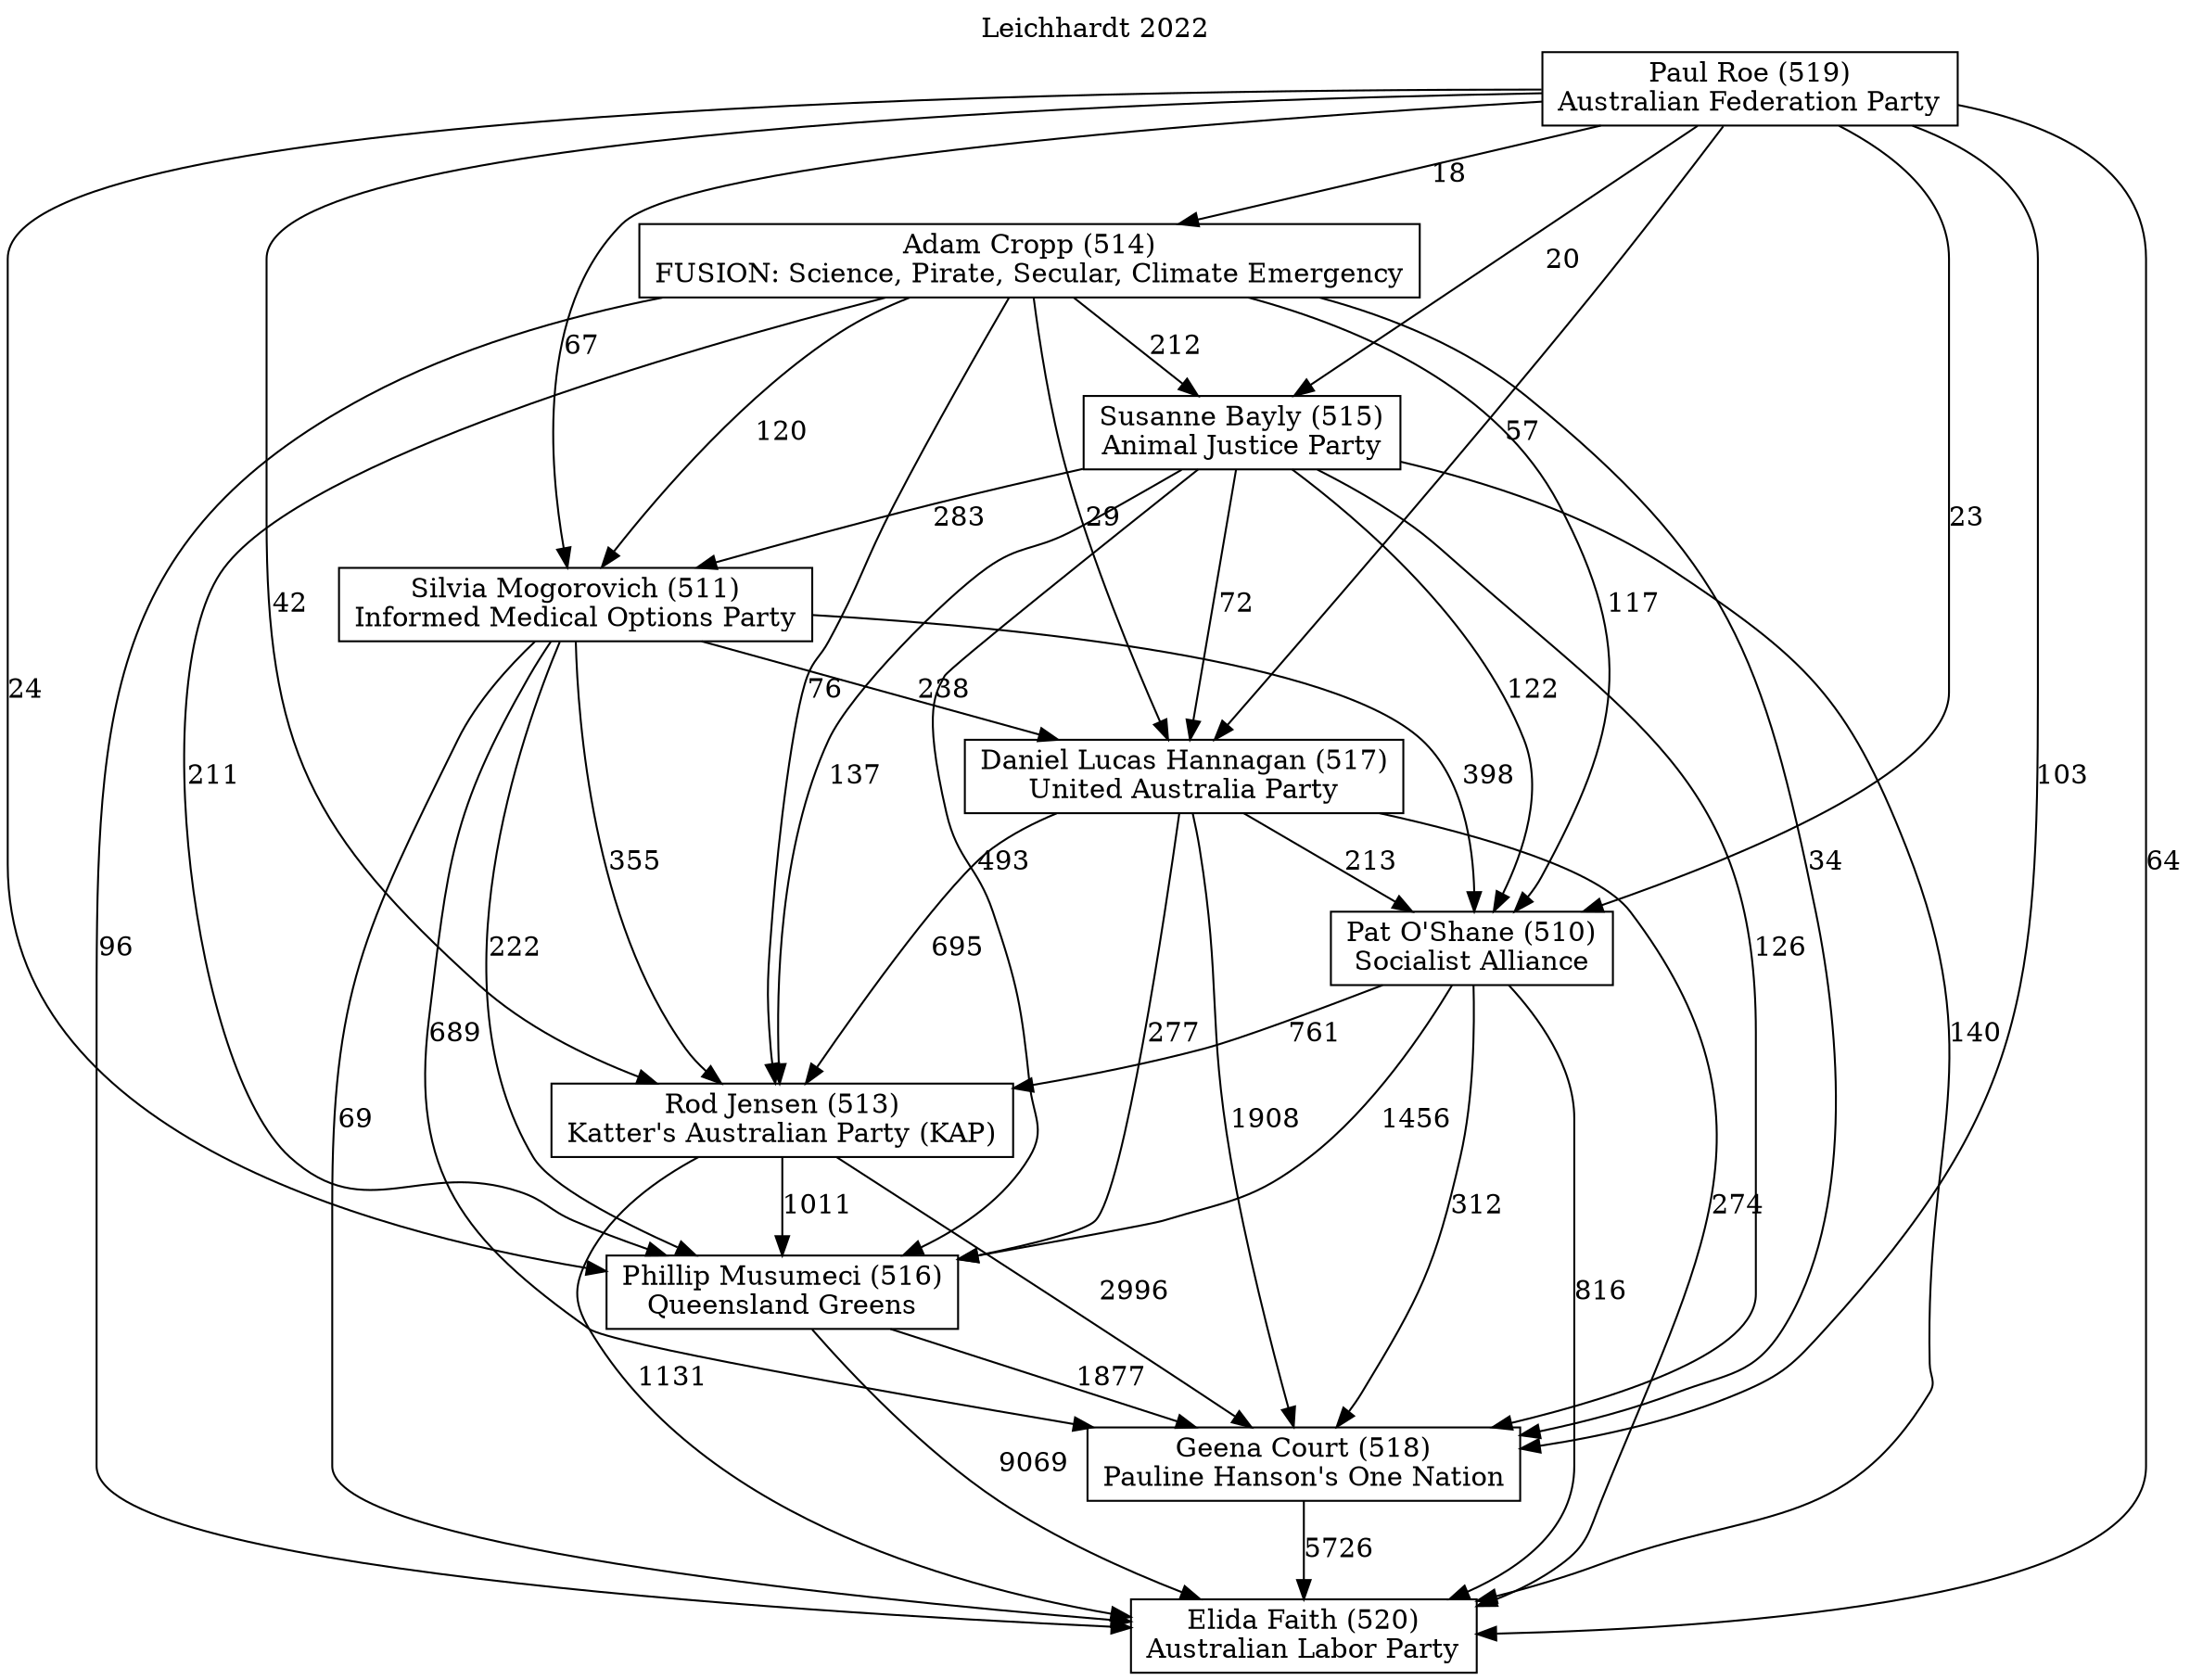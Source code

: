 // House preference flow
digraph "Elida Faith (520)_Leichhardt_2022" {
	graph [label="Leichhardt 2022" labelloc=t mclimit=10]
	node [shape=box]
	"Elida Faith (520)" [label="Elida Faith (520)
Australian Labor Party"]
	"Geena Court (518)" [label="Geena Court (518)
Pauline Hanson's One Nation"]
	"Phillip Musumeci (516)" [label="Phillip Musumeci (516)
Queensland Greens"]
	"Rod Jensen (513)" [label="Rod Jensen (513)
Katter's Australian Party (KAP)"]
	"Pat O'Shane (510)" [label="Pat O'Shane (510)
Socialist Alliance"]
	"Daniel Lucas Hannagan (517)" [label="Daniel Lucas Hannagan (517)
United Australia Party"]
	"Silvia Mogorovich (511)" [label="Silvia Mogorovich (511)
Informed Medical Options Party"]
	"Susanne Bayly (515)" [label="Susanne Bayly (515)
Animal Justice Party"]
	"Adam Cropp (514)" [label="Adam Cropp (514)
FUSION: Science, Pirate, Secular, Climate Emergency"]
	"Paul Roe (519)" [label="Paul Roe (519)
Australian Federation Party"]
	"Geena Court (518)" -> "Elida Faith (520)" [label=5726]
	"Phillip Musumeci (516)" -> "Geena Court (518)" [label=1877]
	"Rod Jensen (513)" -> "Phillip Musumeci (516)" [label=1011]
	"Pat O'Shane (510)" -> "Rod Jensen (513)" [label=761]
	"Daniel Lucas Hannagan (517)" -> "Pat O'Shane (510)" [label=213]
	"Silvia Mogorovich (511)" -> "Daniel Lucas Hannagan (517)" [label=238]
	"Susanne Bayly (515)" -> "Silvia Mogorovich (511)" [label=283]
	"Adam Cropp (514)" -> "Susanne Bayly (515)" [label=212]
	"Paul Roe (519)" -> "Adam Cropp (514)" [label=18]
	"Phillip Musumeci (516)" -> "Elida Faith (520)" [label=9069]
	"Rod Jensen (513)" -> "Elida Faith (520)" [label=1131]
	"Pat O'Shane (510)" -> "Elida Faith (520)" [label=816]
	"Daniel Lucas Hannagan (517)" -> "Elida Faith (520)" [label=274]
	"Silvia Mogorovich (511)" -> "Elida Faith (520)" [label=69]
	"Susanne Bayly (515)" -> "Elida Faith (520)" [label=140]
	"Adam Cropp (514)" -> "Elida Faith (520)" [label=96]
	"Paul Roe (519)" -> "Elida Faith (520)" [label=64]
	"Paul Roe (519)" -> "Susanne Bayly (515)" [label=20]
	"Adam Cropp (514)" -> "Silvia Mogorovich (511)" [label=120]
	"Paul Roe (519)" -> "Silvia Mogorovich (511)" [label=67]
	"Susanne Bayly (515)" -> "Daniel Lucas Hannagan (517)" [label=72]
	"Adam Cropp (514)" -> "Daniel Lucas Hannagan (517)" [label=29]
	"Paul Roe (519)" -> "Daniel Lucas Hannagan (517)" [label=57]
	"Silvia Mogorovich (511)" -> "Pat O'Shane (510)" [label=398]
	"Susanne Bayly (515)" -> "Pat O'Shane (510)" [label=122]
	"Adam Cropp (514)" -> "Pat O'Shane (510)" [label=117]
	"Paul Roe (519)" -> "Pat O'Shane (510)" [label=23]
	"Daniel Lucas Hannagan (517)" -> "Rod Jensen (513)" [label=695]
	"Silvia Mogorovich (511)" -> "Rod Jensen (513)" [label=355]
	"Susanne Bayly (515)" -> "Rod Jensen (513)" [label=137]
	"Adam Cropp (514)" -> "Rod Jensen (513)" [label=76]
	"Paul Roe (519)" -> "Rod Jensen (513)" [label=42]
	"Pat O'Shane (510)" -> "Phillip Musumeci (516)" [label=1456]
	"Daniel Lucas Hannagan (517)" -> "Phillip Musumeci (516)" [label=277]
	"Silvia Mogorovich (511)" -> "Phillip Musumeci (516)" [label=222]
	"Susanne Bayly (515)" -> "Phillip Musumeci (516)" [label=493]
	"Adam Cropp (514)" -> "Phillip Musumeci (516)" [label=211]
	"Paul Roe (519)" -> "Phillip Musumeci (516)" [label=24]
	"Rod Jensen (513)" -> "Geena Court (518)" [label=2996]
	"Pat O'Shane (510)" -> "Geena Court (518)" [label=312]
	"Daniel Lucas Hannagan (517)" -> "Geena Court (518)" [label=1908]
	"Silvia Mogorovich (511)" -> "Geena Court (518)" [label=689]
	"Susanne Bayly (515)" -> "Geena Court (518)" [label=126]
	"Adam Cropp (514)" -> "Geena Court (518)" [label=34]
	"Paul Roe (519)" -> "Geena Court (518)" [label=103]
}
